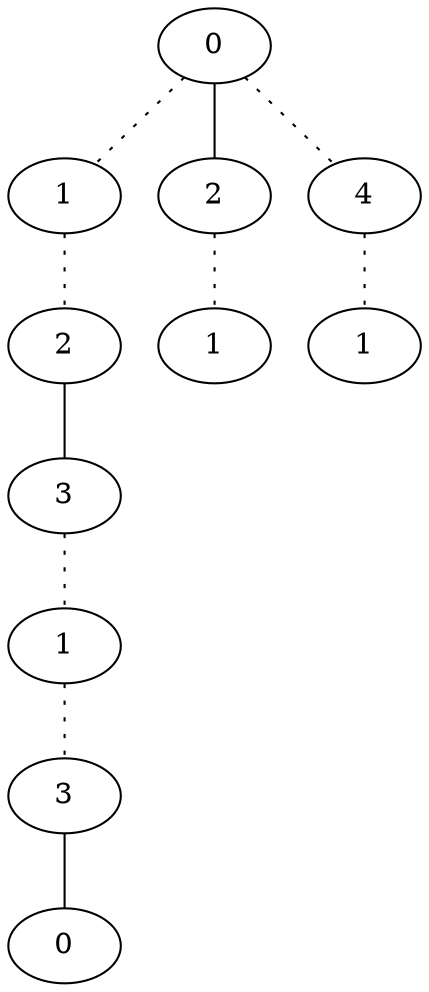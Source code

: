 graph {
a0[label=0];
a1[label=1];
a2[label=2];
a3[label=3];
a4[label=1];
a5[label=3];
a6[label=0];
a7[label=2];
a8[label=1];
a9[label=4];
a10[label=1];
a0 -- a1 [style=dotted];
a0 -- a7;
a0 -- a9 [style=dotted];
a1 -- a2 [style=dotted];
a2 -- a3;
a3 -- a4 [style=dotted];
a4 -- a5 [style=dotted];
a5 -- a6;
a7 -- a8 [style=dotted];
a9 -- a10 [style=dotted];
}
